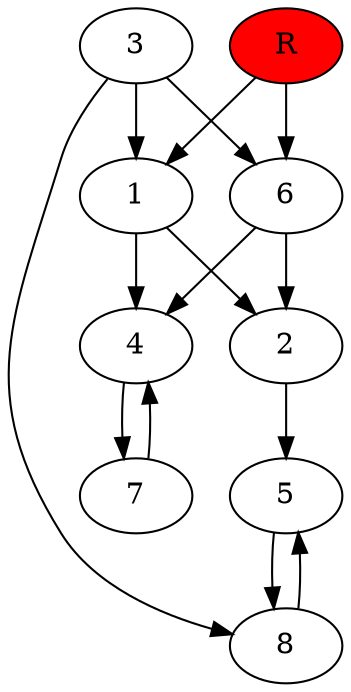 digraph prb38166 {
	1
	2
	3
	4
	5
	6
	7
	8
	R [fillcolor="#ff0000" style=filled]
	1 -> 2
	1 -> 4
	2 -> 5
	3 -> 1
	3 -> 6
	3 -> 8
	4 -> 7
	5 -> 8
	6 -> 2
	6 -> 4
	7 -> 4
	8 -> 5
	R -> 1
	R -> 6
}
